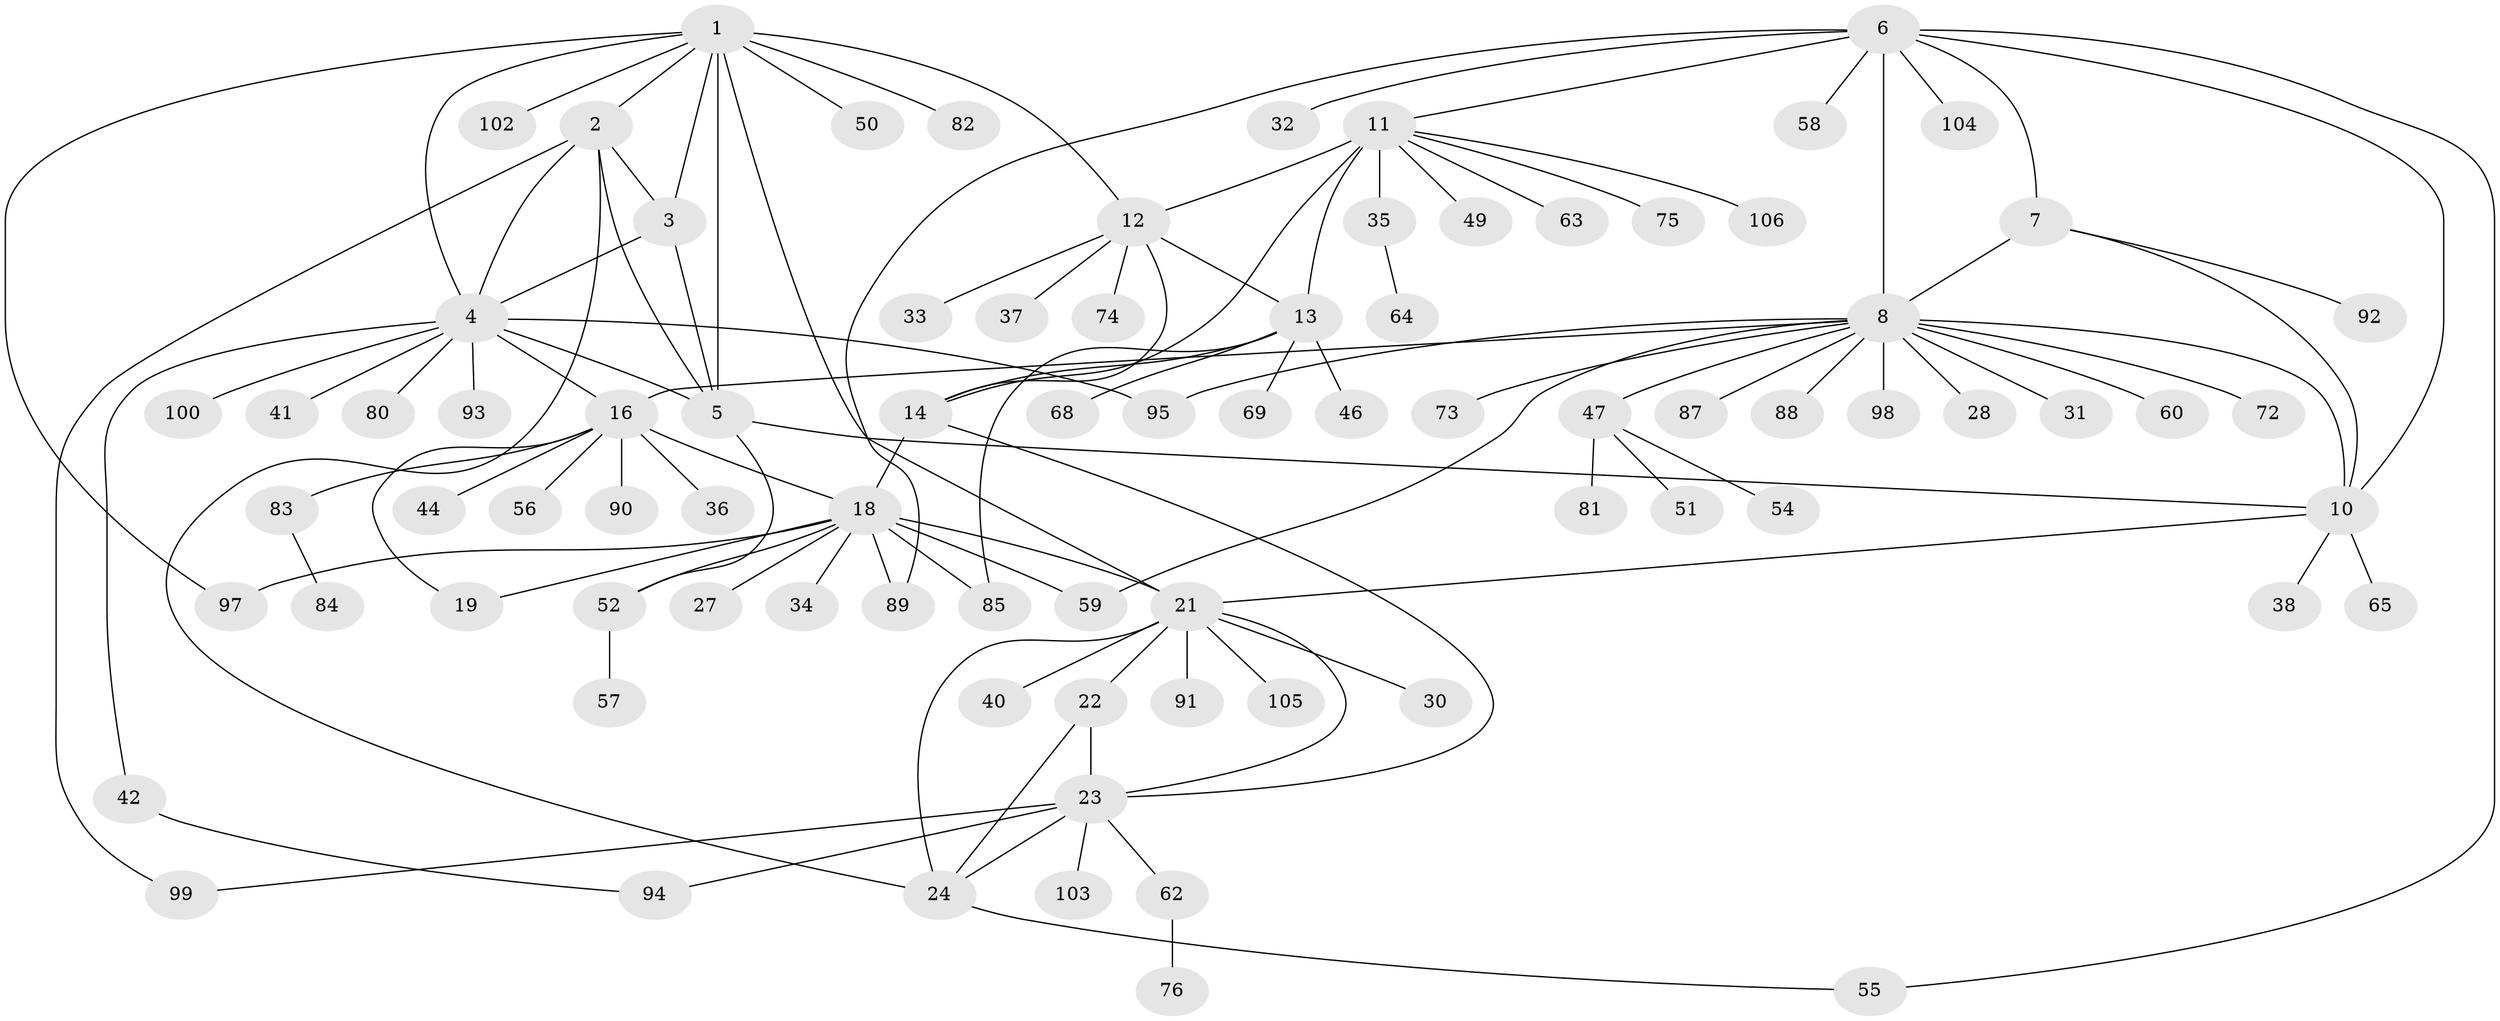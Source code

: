 // Generated by graph-tools (version 1.1) at 2025/24/03/03/25 07:24:13]
// undirected, 83 vertices, 114 edges
graph export_dot {
graph [start="1"]
  node [color=gray90,style=filled];
  1 [super="+29"];
  2 [super="+45"];
  3;
  4 [super="+67"];
  5 [super="+78"];
  6 [super="+71"];
  7 [super="+39"];
  8 [super="+9"];
  10 [super="+66"];
  11 [super="+15"];
  12 [super="+26"];
  13 [super="+101"];
  14;
  16 [super="+17"];
  18 [super="+20"];
  19;
  21 [super="+25"];
  22;
  23 [super="+70"];
  24 [super="+79"];
  27;
  28;
  30;
  31;
  32;
  33;
  34;
  35 [super="+77"];
  36 [super="+48"];
  37;
  38;
  40;
  41 [super="+43"];
  42 [super="+61"];
  44;
  46;
  47 [super="+53"];
  49;
  50;
  51;
  52 [super="+86"];
  54;
  55;
  56 [super="+96"];
  57;
  58;
  59;
  60;
  62;
  63;
  64;
  65;
  68;
  69;
  72;
  73;
  74;
  75;
  76;
  80;
  81;
  82;
  83;
  84;
  85;
  87;
  88;
  89;
  90;
  91;
  92;
  93;
  94;
  95;
  97;
  98;
  99;
  100;
  102;
  103;
  104;
  105;
  106;
  1 -- 2;
  1 -- 3;
  1 -- 4;
  1 -- 5;
  1 -- 12;
  1 -- 50;
  1 -- 97;
  1 -- 82;
  1 -- 102;
  1 -- 21;
  2 -- 3;
  2 -- 4;
  2 -- 5;
  2 -- 24;
  2 -- 99;
  3 -- 4;
  3 -- 5;
  4 -- 5;
  4 -- 16;
  4 -- 41;
  4 -- 42;
  4 -- 80;
  4 -- 93;
  4 -- 95;
  4 -- 100;
  5 -- 10;
  5 -- 52;
  6 -- 7;
  6 -- 8 [weight=2];
  6 -- 10;
  6 -- 32;
  6 -- 58;
  6 -- 104;
  6 -- 11;
  6 -- 89;
  6 -- 55;
  7 -- 8 [weight=2];
  7 -- 10;
  7 -- 92;
  8 -- 10 [weight=2];
  8 -- 16;
  8 -- 47;
  8 -- 59;
  8 -- 72;
  8 -- 98;
  8 -- 73;
  8 -- 28;
  8 -- 31;
  8 -- 87;
  8 -- 88;
  8 -- 60;
  8 -- 95;
  10 -- 21;
  10 -- 38;
  10 -- 65;
  11 -- 12 [weight=2];
  11 -- 13 [weight=2];
  11 -- 14 [weight=2];
  11 -- 106;
  11 -- 35;
  11 -- 75;
  11 -- 49;
  11 -- 63;
  12 -- 13;
  12 -- 14;
  12 -- 37;
  12 -- 74;
  12 -- 33;
  13 -- 14;
  13 -- 46;
  13 -- 68;
  13 -- 69;
  13 -- 85;
  14 -- 23;
  14 -- 18;
  16 -- 18 [weight=4];
  16 -- 19 [weight=2];
  16 -- 36;
  16 -- 56;
  16 -- 83;
  16 -- 90;
  16 -- 44;
  18 -- 19 [weight=2];
  18 -- 97;
  18 -- 34;
  18 -- 27;
  18 -- 85;
  18 -- 89;
  18 -- 59;
  18 -- 52;
  18 -- 21;
  21 -- 22 [weight=2];
  21 -- 23 [weight=2];
  21 -- 24 [weight=2];
  21 -- 30;
  21 -- 40;
  21 -- 105;
  21 -- 91;
  22 -- 23;
  22 -- 24;
  23 -- 24;
  23 -- 62;
  23 -- 94;
  23 -- 99;
  23 -- 103;
  24 -- 55;
  35 -- 64;
  42 -- 94;
  47 -- 51;
  47 -- 54;
  47 -- 81;
  52 -- 57;
  62 -- 76;
  83 -- 84;
}
